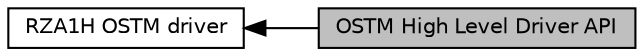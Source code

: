 digraph "OSTM High Level Driver API"
{
  edge [fontname="Helvetica",fontsize="10",labelfontname="Helvetica",labelfontsize="10"];
  node [fontname="Helvetica",fontsize="10",shape=box];
  rankdir=LR;
  Node2 [label="RZA1H OSTM driver",height=0.2,width=0.4,color="black", fillcolor="white", style="filled",URL="$d3/dcb/group__SSGSTARC__37__OSTM__DRIVER.html",tooltip="This interface provides access to the OSTM peripheral See OSTM High Level Driver API for details."];
  Node1 [label="OSTM High Level Driver API",height=0.2,width=0.4,color="black", fillcolor="grey75", style="filled", fontcolor="black",tooltip="This interface allows high level control of the OSTM module."];
  Node2->Node1 [shape=plaintext, dir="back", style="solid"];
}
